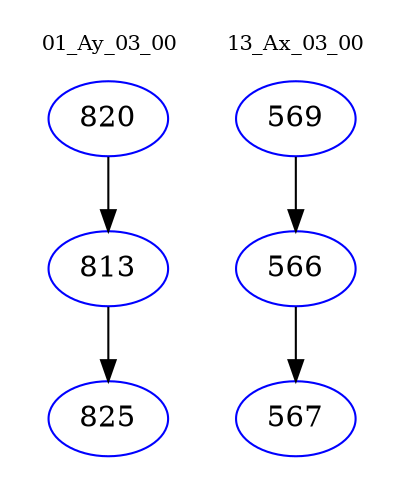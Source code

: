 digraph{
subgraph cluster_0 {
color = white
label = "01_Ay_03_00";
fontsize=10;
T0_820 [label="820", color="blue"]
T0_820 -> T0_813 [color="black"]
T0_813 [label="813", color="blue"]
T0_813 -> T0_825 [color="black"]
T0_825 [label="825", color="blue"]
}
subgraph cluster_1 {
color = white
label = "13_Ax_03_00";
fontsize=10;
T1_569 [label="569", color="blue"]
T1_569 -> T1_566 [color="black"]
T1_566 [label="566", color="blue"]
T1_566 -> T1_567 [color="black"]
T1_567 [label="567", color="blue"]
}
}
